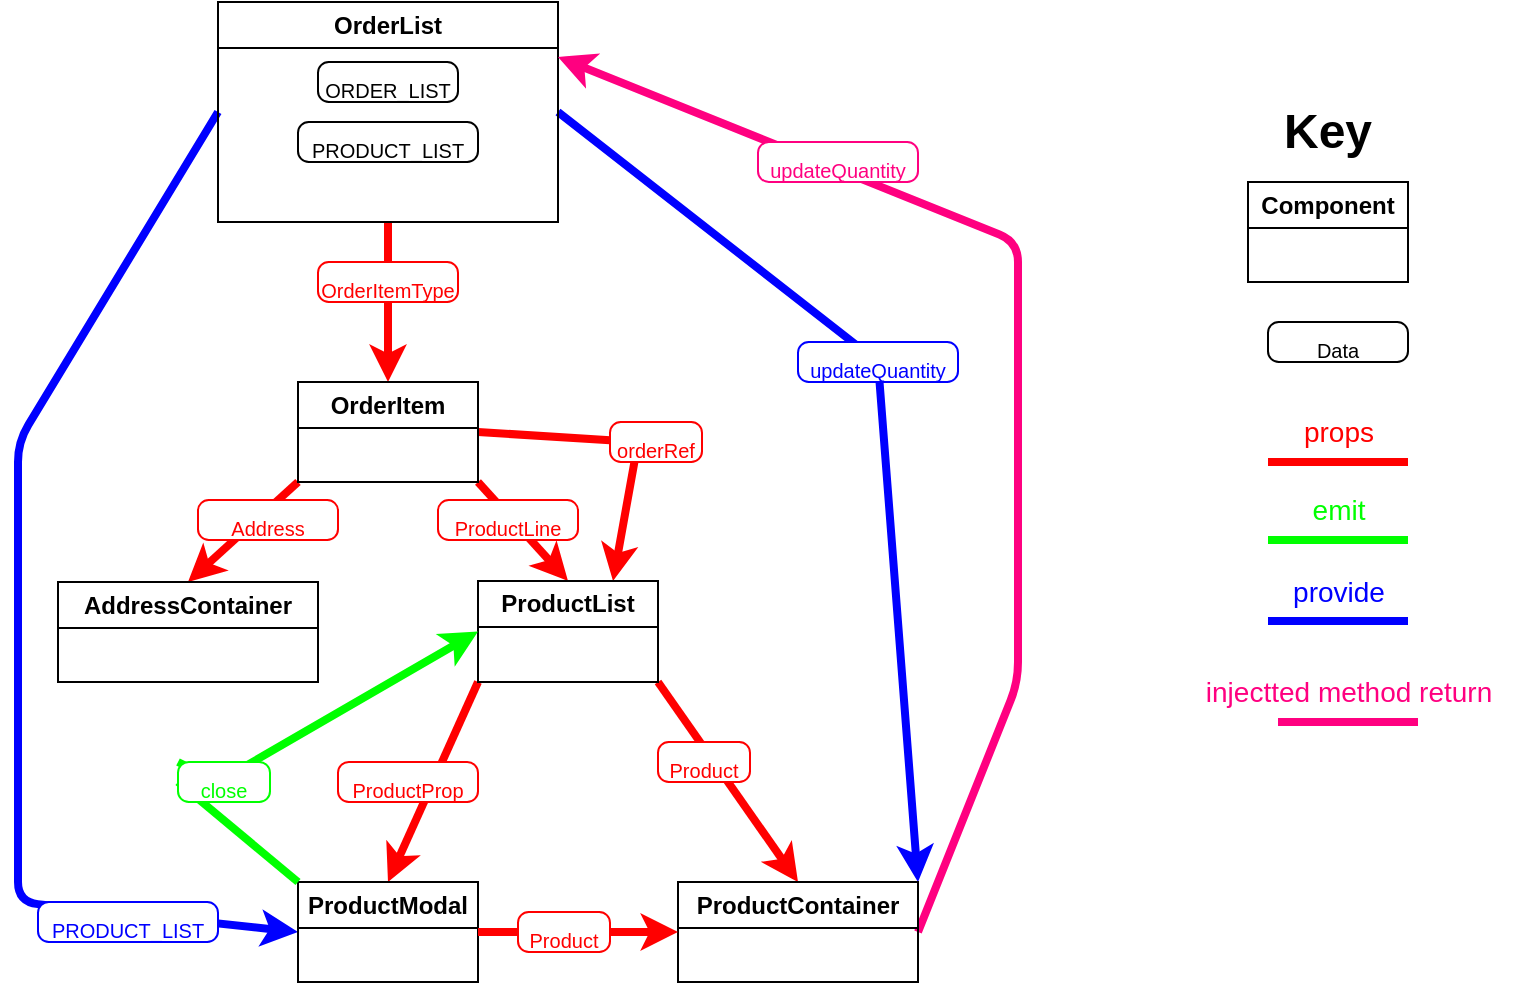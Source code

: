 <mxfile>
    <diagram id="2KYOVUM-ZOfWYbHHU8iF" name="Page-1">
        <mxGraphModel dx="1112" dy="572" grid="1" gridSize="10" guides="1" tooltips="1" connect="1" arrows="1" fold="1" page="1" pageScale="1" pageWidth="827" pageHeight="1169" math="0" shadow="0">
            <root>
                <mxCell id="0"/>
                <mxCell id="1" parent="0"/>
                <mxCell id="2" value="Component" style="swimlane;whiteSpace=wrap;html=1;" vertex="1" parent="1">
                    <mxGeometry x="625" y="130" width="80" height="50" as="geometry"/>
                </mxCell>
                <mxCell id="3" value="&lt;b&gt;&lt;font style=&quot;font-size: 24px;&quot;&gt;Key&lt;/font&gt;&lt;/b&gt;" style="text;html=1;strokeColor=none;fillColor=none;align=center;verticalAlign=middle;whiteSpace=wrap;rounded=0;" vertex="1" parent="1">
                    <mxGeometry x="635" y="90" width="60" height="30" as="geometry"/>
                </mxCell>
                <mxCell id="4" value="&lt;font size=&quot;1&quot;&gt;Data&lt;/font&gt;" style="rounded=1;whiteSpace=wrap;html=1;fontSize=24;arcSize=27;" vertex="1" parent="1">
                    <mxGeometry x="635" y="200" width="70" height="20" as="geometry"/>
                </mxCell>
                <mxCell id="22" style="edgeStyle=none;rounded=1;html=1;exitX=0.5;exitY=1;exitDx=0;exitDy=0;strokeColor=#FF0000;strokeWidth=4;fontSize=14;fontColor=#FF0080;entryX=0.5;entryY=0;entryDx=0;entryDy=0;" edge="1" parent="1" source="6" target="7">
                    <mxGeometry relative="1" as="geometry">
                        <mxPoint x="330" y="200" as="targetPoint"/>
                    </mxGeometry>
                </mxCell>
                <mxCell id="51" style="edgeStyle=none;rounded=1;html=1;exitX=1;exitY=0.5;exitDx=0;exitDy=0;entryX=1;entryY=0;entryDx=0;entryDy=0;strokeColor=#0000FF;strokeWidth=4;fontSize=10;fontColor=#0000FF;" edge="1" parent="1" source="6" target="12">
                    <mxGeometry relative="1" as="geometry">
                        <Array as="points">
                            <mxPoint x="440" y="220"/>
                        </Array>
                    </mxGeometry>
                </mxCell>
                <mxCell id="53" style="edgeStyle=none;rounded=1;html=1;exitX=0;exitY=0.5;exitDx=0;exitDy=0;entryX=0;entryY=0.5;entryDx=0;entryDy=0;strokeColor=#0000FF;strokeWidth=4;fontSize=10;fontColor=#0000FF;" edge="1" parent="1" source="6" target="13">
                    <mxGeometry relative="1" as="geometry">
                        <Array as="points">
                            <mxPoint x="10" y="260"/>
                            <mxPoint x="10" y="490"/>
                        </Array>
                    </mxGeometry>
                </mxCell>
                <mxCell id="6" value="OrderList" style="swimlane;whiteSpace=wrap;html=1;" vertex="1" parent="1">
                    <mxGeometry x="110" y="40" width="170" height="110" as="geometry"/>
                </mxCell>
                <mxCell id="8" value="&lt;font size=&quot;1&quot;&gt;ORDER_LIST&lt;/font&gt;" style="rounded=1;whiteSpace=wrap;html=1;fontSize=24;arcSize=27;" vertex="1" parent="6">
                    <mxGeometry x="50" y="30" width="70" height="20" as="geometry"/>
                </mxCell>
                <mxCell id="9" value="&lt;font size=&quot;1&quot;&gt;PRODUCT_LIST&lt;/font&gt;" style="rounded=1;whiteSpace=wrap;html=1;fontSize=24;arcSize=27;" vertex="1" parent="6">
                    <mxGeometry x="40" y="60" width="90" height="20" as="geometry"/>
                </mxCell>
                <mxCell id="24" style="edgeStyle=none;rounded=1;html=1;exitX=0;exitY=1;exitDx=0;exitDy=0;entryX=0.5;entryY=0;entryDx=0;entryDy=0;strokeColor=#FF0000;strokeWidth=4;fontSize=14;fontColor=#FF0000;" edge="1" parent="1" source="7" target="10">
                    <mxGeometry relative="1" as="geometry"/>
                </mxCell>
                <mxCell id="26" style="edgeStyle=none;rounded=1;html=1;exitX=1;exitY=1;exitDx=0;exitDy=0;entryX=0.5;entryY=0;entryDx=0;entryDy=0;strokeColor=#FF0000;strokeWidth=4;fontSize=14;fontColor=#FF0000;" edge="1" parent="1" source="7" target="11">
                    <mxGeometry relative="1" as="geometry"/>
                </mxCell>
                <mxCell id="40" style="edgeStyle=none;rounded=1;html=1;exitX=1;exitY=0.5;exitDx=0;exitDy=0;entryX=0.75;entryY=0;entryDx=0;entryDy=0;strokeColor=#FF0000;strokeWidth=4;fontSize=14;fontColor=#FF0000;" edge="1" parent="1" source="7" target="11">
                    <mxGeometry relative="1" as="geometry">
                        <Array as="points">
                            <mxPoint x="320" y="260"/>
                        </Array>
                    </mxGeometry>
                </mxCell>
                <mxCell id="7" value="OrderItem" style="swimlane;whiteSpace=wrap;html=1;" vertex="1" parent="1">
                    <mxGeometry x="150" y="230" width="90" height="50" as="geometry"/>
                </mxCell>
                <mxCell id="10" value="AddressContainer" style="swimlane;whiteSpace=wrap;html=1;" vertex="1" parent="1">
                    <mxGeometry x="30" y="330" width="130" height="50" as="geometry"/>
                </mxCell>
                <mxCell id="28" style="edgeStyle=none;rounded=1;html=1;exitX=0;exitY=1;exitDx=0;exitDy=0;entryX=0.5;entryY=0;entryDx=0;entryDy=0;strokeColor=#FF0000;strokeWidth=4;fontSize=14;fontColor=#FF0000;startArrow=none;" edge="1" parent="1" source="11" target="13">
                    <mxGeometry relative="1" as="geometry">
                        <mxPoint x="222.5" y="410" as="sourcePoint"/>
                    </mxGeometry>
                </mxCell>
                <mxCell id="31" style="edgeStyle=none;rounded=1;html=1;exitX=1;exitY=1;exitDx=0;exitDy=0;entryX=0.5;entryY=0;entryDx=0;entryDy=0;strokeColor=#FF0000;strokeWidth=4;fontSize=14;fontColor=#FF0000;" edge="1" parent="1" source="11" target="12">
                    <mxGeometry relative="1" as="geometry"/>
                </mxCell>
                <mxCell id="11" value="ProductList" style="swimlane;whiteSpace=wrap;html=1;" vertex="1" parent="1">
                    <mxGeometry x="240" y="329.5" width="90" height="50.5" as="geometry"/>
                </mxCell>
                <mxCell id="55" style="edgeStyle=none;rounded=1;html=1;exitX=1;exitY=0.5;exitDx=0;exitDy=0;entryX=1;entryY=0.25;entryDx=0;entryDy=0;strokeColor=#FF0080;strokeWidth=4;fontSize=10;fontColor=#0000FF;" edge="1" parent="1" source="12" target="6">
                    <mxGeometry relative="1" as="geometry">
                        <Array as="points">
                            <mxPoint x="510" y="380"/>
                            <mxPoint x="510" y="160"/>
                        </Array>
                    </mxGeometry>
                </mxCell>
                <mxCell id="12" value="ProductContainer" style="swimlane;whiteSpace=wrap;html=1;" vertex="1" parent="1">
                    <mxGeometry x="340" y="480" width="120" height="50" as="geometry"/>
                </mxCell>
                <mxCell id="38" style="edgeStyle=none;rounded=1;html=1;exitX=1;exitY=0.5;exitDx=0;exitDy=0;entryX=0;entryY=0.5;entryDx=0;entryDy=0;strokeColor=#FF0000;strokeWidth=4;fontSize=14;fontColor=#FF0000;startArrow=none;" edge="1" parent="1" source="32" target="12">
                    <mxGeometry relative="1" as="geometry"/>
                </mxCell>
                <mxCell id="48" style="edgeStyle=none;rounded=1;html=1;exitX=0;exitY=0;exitDx=0;exitDy=0;entryX=0;entryY=0.5;entryDx=0;entryDy=0;strokeColor=#00FF00;strokeWidth=4;fontSize=10;fontColor=#FF0000;startArrow=none;" edge="1" parent="1" source="49" target="11">
                    <mxGeometry relative="1" as="geometry">
                        <Array as="points">
                            <mxPoint x="110" y="430"/>
                        </Array>
                    </mxGeometry>
                </mxCell>
                <mxCell id="13" value="ProductModal" style="swimlane;whiteSpace=wrap;html=1;" vertex="1" parent="1">
                    <mxGeometry x="150" y="480" width="90" height="50" as="geometry"/>
                </mxCell>
                <mxCell id="14" value="" style="endArrow=none;html=1;fontSize=14;rounded=1;strokeWidth=4;fillColor=#a20025;strokeColor=#FF0000;" edge="1" parent="1">
                    <mxGeometry width="50" height="50" relative="1" as="geometry">
                        <mxPoint x="635" y="270" as="sourcePoint"/>
                        <mxPoint x="705" y="270" as="targetPoint"/>
                    </mxGeometry>
                </mxCell>
                <mxCell id="15" value="props" style="text;html=1;align=center;verticalAlign=middle;resizable=0;points=[];autosize=1;strokeColor=none;fillColor=none;fontSize=14;fontColor=#FF0000;" vertex="1" parent="1">
                    <mxGeometry x="640" y="240" width="60" height="30" as="geometry"/>
                </mxCell>
                <mxCell id="16" value="" style="endArrow=none;html=1;fontSize=14;rounded=1;strokeWidth=4;fillColor=#a20025;strokeColor=#00FF00;" edge="1" parent="1">
                    <mxGeometry width="50" height="50" relative="1" as="geometry">
                        <mxPoint x="635" y="309" as="sourcePoint"/>
                        <mxPoint x="705" y="309" as="targetPoint"/>
                    </mxGeometry>
                </mxCell>
                <mxCell id="17" value="&lt;font color=&quot;#00ff00&quot;&gt;emit&lt;/font&gt;" style="text;html=1;align=center;verticalAlign=middle;resizable=0;points=[];autosize=1;strokeColor=none;fillColor=none;fontSize=14;fontColor=#FF0000;" vertex="1" parent="1">
                    <mxGeometry x="645" y="279" width="50" height="30" as="geometry"/>
                </mxCell>
                <mxCell id="18" value="" style="endArrow=none;html=1;fontSize=14;rounded=1;strokeWidth=4;fillColor=#a20025;strokeColor=#0000FF;" edge="1" parent="1">
                    <mxGeometry width="50" height="50" relative="1" as="geometry">
                        <mxPoint x="635" y="349.5" as="sourcePoint"/>
                        <mxPoint x="705" y="349.5" as="targetPoint"/>
                    </mxGeometry>
                </mxCell>
                <mxCell id="19" value="&lt;font color=&quot;#0000ff&quot;&gt;provide&lt;/font&gt;" style="text;html=1;align=center;verticalAlign=middle;resizable=0;points=[];autosize=1;strokeColor=none;fillColor=none;fontSize=14;fontColor=#FF0000;" vertex="1" parent="1">
                    <mxGeometry x="635" y="319.5" width="70" height="30" as="geometry"/>
                </mxCell>
                <mxCell id="20" value="" style="endArrow=none;html=1;fontSize=14;rounded=1;strokeWidth=4;fillColor=#a20025;strokeColor=#FF0080;" edge="1" parent="1">
                    <mxGeometry width="50" height="50" relative="1" as="geometry">
                        <mxPoint x="640" y="400" as="sourcePoint"/>
                        <mxPoint x="710" y="400" as="targetPoint"/>
                    </mxGeometry>
                </mxCell>
                <mxCell id="21" value="&lt;font color=&quot;#ff0080&quot;&gt;injectted method return&lt;/font&gt;" style="text;html=1;align=center;verticalAlign=middle;resizable=0;points=[];autosize=1;strokeColor=none;fillColor=none;fontSize=14;fontColor=#FF0000;" vertex="1" parent="1">
                    <mxGeometry x="590" y="370" width="170" height="30" as="geometry"/>
                </mxCell>
                <mxCell id="23" value="&lt;font color=&quot;#ff0000&quot; size=&quot;1&quot;&gt;OrderItemType&lt;/font&gt;" style="rounded=1;whiteSpace=wrap;html=1;fontSize=24;arcSize=27;strokeColor=#FF0000;" vertex="1" parent="1">
                    <mxGeometry x="160" y="170" width="70" height="20" as="geometry"/>
                </mxCell>
                <mxCell id="25" value="&lt;font size=&quot;1&quot; color=&quot;#ff0000&quot;&gt;Address&lt;/font&gt;" style="rounded=1;whiteSpace=wrap;html=1;fontSize=24;arcSize=27;strokeColor=#FF0000;" vertex="1" parent="1">
                    <mxGeometry x="100" y="289" width="70" height="20" as="geometry"/>
                </mxCell>
                <mxCell id="27" value="&lt;font size=&quot;1&quot; color=&quot;#ff0000&quot;&gt;ProductLine&lt;/font&gt;" style="rounded=1;whiteSpace=wrap;html=1;fontSize=24;arcSize=27;strokeColor=#FF0000;" vertex="1" parent="1">
                    <mxGeometry x="220" y="289" width="70" height="20" as="geometry"/>
                </mxCell>
                <mxCell id="29" value="&lt;font size=&quot;1&quot; color=&quot;#ff0000&quot;&gt;ProductProp&lt;/font&gt;" style="rounded=1;whiteSpace=wrap;html=1;fontSize=24;arcSize=27;strokeColor=#FF0000;" vertex="1" parent="1">
                    <mxGeometry x="170" y="420" width="70" height="20" as="geometry"/>
                </mxCell>
                <mxCell id="37" value="&lt;font size=&quot;1&quot; color=&quot;#ff0000&quot;&gt;Product&lt;/font&gt;" style="rounded=1;whiteSpace=wrap;html=1;fontSize=24;arcSize=27;strokeColor=#FF0000;" vertex="1" parent="1">
                    <mxGeometry x="330" y="410" width="46" height="20" as="geometry"/>
                </mxCell>
                <mxCell id="39" value="" style="edgeStyle=none;rounded=1;html=1;exitX=1;exitY=0.5;exitDx=0;exitDy=0;entryX=0;entryY=0.5;entryDx=0;entryDy=0;strokeColor=#FF0000;strokeWidth=4;fontSize=14;fontColor=#FF0000;endArrow=none;" edge="1" parent="1" source="13" target="32">
                    <mxGeometry relative="1" as="geometry">
                        <mxPoint x="240" y="505" as="sourcePoint"/>
                        <mxPoint x="340" y="505" as="targetPoint"/>
                    </mxGeometry>
                </mxCell>
                <mxCell id="32" value="&lt;font size=&quot;1&quot; color=&quot;#ff0000&quot;&gt;Product&lt;/font&gt;" style="rounded=1;whiteSpace=wrap;html=1;fontSize=24;arcSize=27;strokeColor=#FF0000;" vertex="1" parent="1">
                    <mxGeometry x="260" y="495" width="46" height="20" as="geometry"/>
                </mxCell>
                <mxCell id="41" value="&lt;font size=&quot;1&quot; color=&quot;#ff0000&quot;&gt;orderRef&lt;/font&gt;" style="rounded=1;whiteSpace=wrap;html=1;fontSize=24;arcSize=27;strokeColor=#FF0000;" vertex="1" parent="1">
                    <mxGeometry x="306" y="250" width="46" height="20" as="geometry"/>
                </mxCell>
                <mxCell id="50" value="" style="edgeStyle=none;rounded=1;html=1;exitX=0;exitY=0;exitDx=0;exitDy=0;entryX=0;entryY=0.5;entryDx=0;entryDy=0;strokeColor=#00FF00;strokeWidth=4;fontSize=10;fontColor=#FF0000;endArrow=none;" edge="1" parent="1" source="13" target="49">
                    <mxGeometry relative="1" as="geometry">
                        <mxPoint x="150" y="480" as="sourcePoint"/>
                        <mxPoint x="240" y="354.75" as="targetPoint"/>
                        <Array as="points"/>
                    </mxGeometry>
                </mxCell>
                <mxCell id="49" value="&lt;font color=&quot;#00ff00&quot; size=&quot;1&quot;&gt;close&lt;/font&gt;" style="rounded=1;whiteSpace=wrap;html=1;fontSize=24;arcSize=27;strokeColor=#00FF00;" vertex="1" parent="1">
                    <mxGeometry x="90" y="420" width="46" height="20" as="geometry"/>
                </mxCell>
                <mxCell id="52" value="&lt;font color=&quot;#0000ff&quot; size=&quot;1&quot;&gt;updateQuantity&lt;/font&gt;" style="rounded=1;whiteSpace=wrap;html=1;fontSize=24;arcSize=27;strokeColor=#0000FF;" vertex="1" parent="1">
                    <mxGeometry x="400" y="210" width="80" height="20" as="geometry"/>
                </mxCell>
                <mxCell id="54" value="&lt;font color=&quot;#0000ff&quot; size=&quot;1&quot;&gt;PRODUCT_LIST&lt;/font&gt;" style="rounded=1;whiteSpace=wrap;html=1;fontSize=24;arcSize=27;strokeColor=#0000FF;" vertex="1" parent="1">
                    <mxGeometry x="20" y="490" width="90" height="20" as="geometry"/>
                </mxCell>
                <mxCell id="56" value="&lt;font color=&quot;#ff0080&quot; size=&quot;1&quot;&gt;updateQuantity&lt;/font&gt;" style="rounded=1;whiteSpace=wrap;html=1;fontSize=24;arcSize=27;strokeColor=#FF0080;" vertex="1" parent="1">
                    <mxGeometry x="380" y="110" width="80" height="20" as="geometry"/>
                </mxCell>
            </root>
        </mxGraphModel>
    </diagram>
</mxfile>